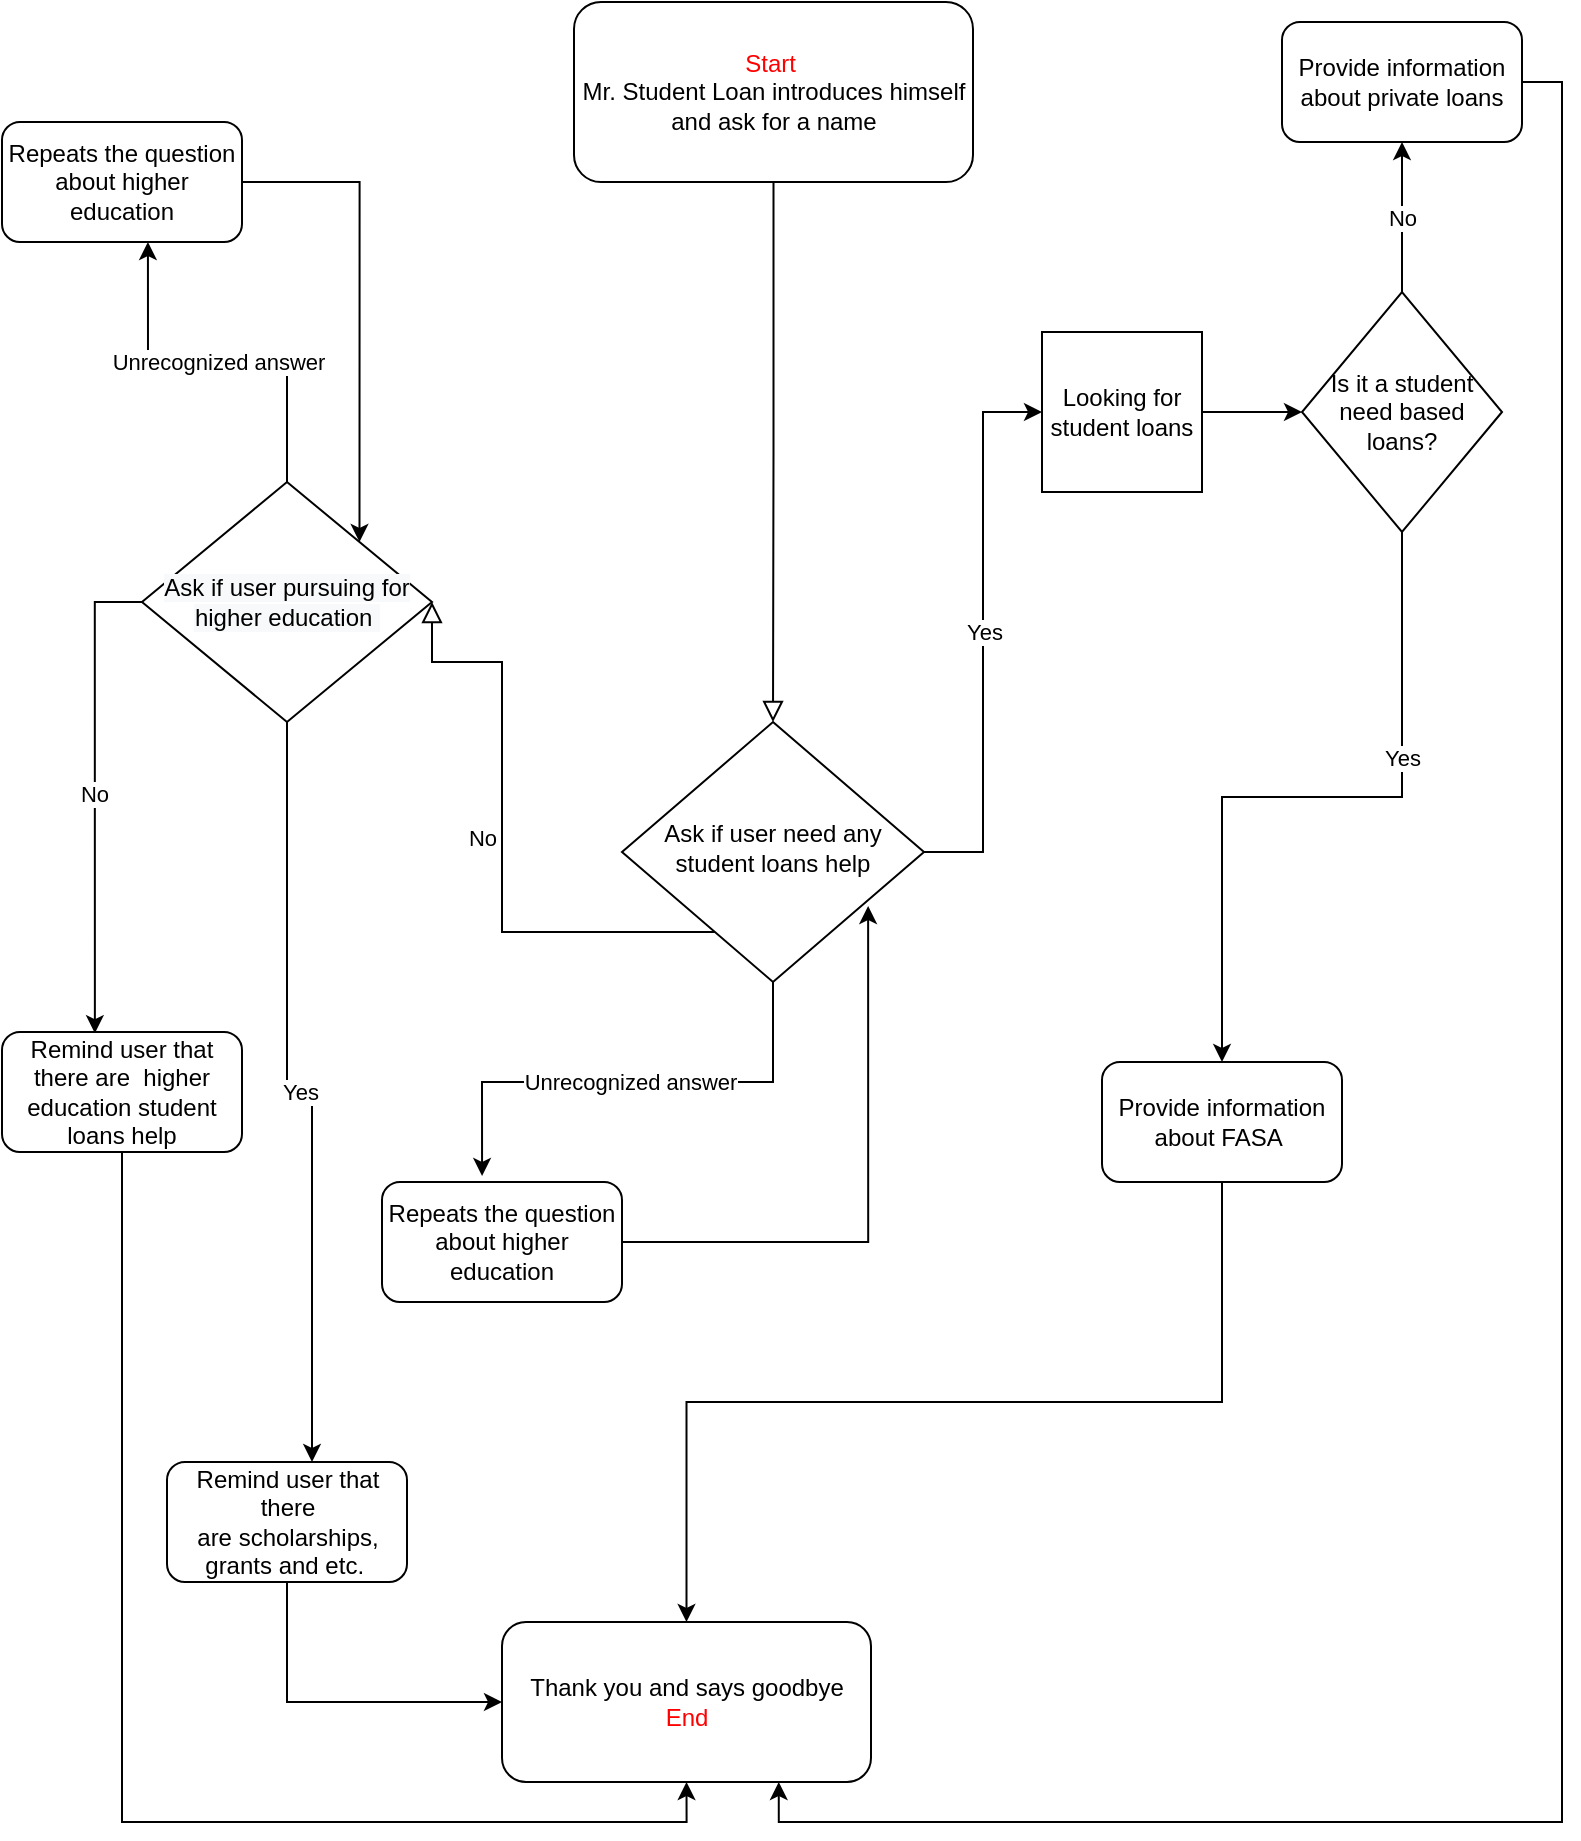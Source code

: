 <mxfile version="13.9.2" type="github">
  <diagram id="C5RBs43oDa-KdzZeNtuy" name="Page-1">
    <mxGraphModel dx="1422" dy="794" grid="1" gridSize="10" guides="1" tooltips="1" connect="1" arrows="1" fold="1" page="1" pageScale="1" pageWidth="827" pageHeight="1169" math="0" shadow="0">
      <root>
        <mxCell id="WIyWlLk6GJQsqaUBKTNV-0" />
        <mxCell id="WIyWlLk6GJQsqaUBKTNV-1" parent="WIyWlLk6GJQsqaUBKTNV-0" />
        <mxCell id="WIyWlLk6GJQsqaUBKTNV-2" value="" style="rounded=0;html=1;jettySize=auto;orthogonalLoop=1;fontSize=11;endArrow=block;endFill=0;endSize=8;strokeWidth=1;shadow=0;labelBackgroundColor=none;edgeStyle=orthogonalEdgeStyle;" parent="WIyWlLk6GJQsqaUBKTNV-1" source="WIyWlLk6GJQsqaUBKTNV-3" target="WIyWlLk6GJQsqaUBKTNV-6" edge="1">
          <mxGeometry relative="1" as="geometry" />
        </mxCell>
        <mxCell id="WIyWlLk6GJQsqaUBKTNV-3" value="&lt;font color=&quot;#ff0000&quot;&gt;Start&amp;nbsp;&lt;/font&gt;&lt;br&gt;Mr. Student Loan introduces himself and ask for a name" style="rounded=1;whiteSpace=wrap;html=1;fontSize=12;glass=0;strokeWidth=1;shadow=0;" parent="WIyWlLk6GJQsqaUBKTNV-1" vertex="1">
          <mxGeometry x="306" y="10" width="199.5" height="90" as="geometry" />
        </mxCell>
        <mxCell id="WIyWlLk6GJQsqaUBKTNV-5" value="No" style="edgeStyle=orthogonalEdgeStyle;rounded=0;html=1;jettySize=auto;orthogonalLoop=1;fontSize=11;endArrow=block;endFill=0;endSize=8;strokeWidth=1;shadow=0;labelBackgroundColor=none;entryX=1;entryY=0.5;entryDx=0;entryDy=0;" parent="WIyWlLk6GJQsqaUBKTNV-1" source="WIyWlLk6GJQsqaUBKTNV-6" target="JkmT8C8Sfc3wVypoCQVl-8" edge="1">
          <mxGeometry y="10" relative="1" as="geometry">
            <mxPoint as="offset" />
            <mxPoint x="270" y="215" as="targetPoint" />
            <Array as="points">
              <mxPoint x="270" y="475" />
              <mxPoint x="270" y="340" />
            </Array>
          </mxGeometry>
        </mxCell>
        <mxCell id="pnwmiyssmjZgOw4-ePIm-2" value="Yes" style="edgeStyle=orthogonalEdgeStyle;rounded=0;orthogonalLoop=1;jettySize=auto;html=1;exitX=1;exitY=0.5;exitDx=0;exitDy=0;entryX=0;entryY=0.5;entryDx=0;entryDy=0;" parent="WIyWlLk6GJQsqaUBKTNV-1" source="WIyWlLk6GJQsqaUBKTNV-6" target="pnwmiyssmjZgOw4-ePIm-1" edge="1">
          <mxGeometry relative="1" as="geometry" />
        </mxCell>
        <mxCell id="AYAmGEllxwXw4ViknKPR-1" value="&#xa;&#xa;&lt;span style=&quot;color: rgb(0, 0, 0); font-family: helvetica; font-size: 11px; font-style: normal; font-weight: 400; letter-spacing: normal; text-align: center; text-indent: 0px; text-transform: none; word-spacing: 0px; background-color: rgb(255, 255, 255); display: inline; float: none;&quot;&gt;Unrecognized answer&lt;/span&gt;&#xa;&#xa;" style="edgeStyle=orthogonalEdgeStyle;rounded=0;orthogonalLoop=1;jettySize=auto;html=1;exitX=0.5;exitY=1;exitDx=0;exitDy=0;entryX=0.417;entryY=-0.05;entryDx=0;entryDy=0;entryPerimeter=0;" edge="1" parent="WIyWlLk6GJQsqaUBKTNV-1" source="WIyWlLk6GJQsqaUBKTNV-6" target="pnwmiyssmjZgOw4-ePIm-15">
          <mxGeometry relative="1" as="geometry" />
        </mxCell>
        <mxCell id="WIyWlLk6GJQsqaUBKTNV-6" value="Ask if user need any student loans help" style="rhombus;whiteSpace=wrap;html=1;shadow=0;fontFamily=Helvetica;fontSize=12;align=center;strokeWidth=1;spacing=6;spacingTop=-4;" parent="WIyWlLk6GJQsqaUBKTNV-1" vertex="1">
          <mxGeometry x="330" y="370" width="151" height="130" as="geometry" />
        </mxCell>
        <mxCell id="JkmT8C8Sfc3wVypoCQVl-1" value="Thank you and says goodbye&lt;br&gt;&lt;font color=&quot;#ff0000&quot;&gt;End&lt;/font&gt;" style="rounded=1;whiteSpace=wrap;html=1;" parent="WIyWlLk6GJQsqaUBKTNV-1" vertex="1">
          <mxGeometry x="270" y="820" width="184.5" height="80" as="geometry" />
        </mxCell>
        <mxCell id="JkmT8C8Sfc3wVypoCQVl-19" style="edgeStyle=orthogonalEdgeStyle;rounded=0;orthogonalLoop=1;jettySize=auto;html=1;exitX=0.5;exitY=1;exitDx=0;exitDy=0;entryX=0.5;entryY=1;entryDx=0;entryDy=0;" parent="WIyWlLk6GJQsqaUBKTNV-1" source="JkmT8C8Sfc3wVypoCQVl-2" target="JkmT8C8Sfc3wVypoCQVl-1" edge="1">
          <mxGeometry relative="1" as="geometry" />
        </mxCell>
        <mxCell id="JkmT8C8Sfc3wVypoCQVl-2" value="Remind user that there are&amp;nbsp; higher education student loans help" style="rounded=1;whiteSpace=wrap;html=1;" parent="WIyWlLk6GJQsqaUBKTNV-1" vertex="1">
          <mxGeometry x="20" y="525" width="120" height="60" as="geometry" />
        </mxCell>
        <mxCell id="JkmT8C8Sfc3wVypoCQVl-13" value="Unrecognized answer" style="edgeStyle=orthogonalEdgeStyle;rounded=0;orthogonalLoop=1;jettySize=auto;html=1;exitX=0.5;exitY=0;exitDx=0;exitDy=0;entryX=0.608;entryY=1;entryDx=0;entryDy=0;entryPerimeter=0;" parent="WIyWlLk6GJQsqaUBKTNV-1" source="JkmT8C8Sfc3wVypoCQVl-8" target="JkmT8C8Sfc3wVypoCQVl-12" edge="1">
          <mxGeometry relative="1" as="geometry" />
        </mxCell>
        <mxCell id="JkmT8C8Sfc3wVypoCQVl-17" value="No" style="edgeStyle=orthogonalEdgeStyle;rounded=0;orthogonalLoop=1;jettySize=auto;html=1;exitX=0;exitY=0.5;exitDx=0;exitDy=0;entryX=0.387;entryY=0.01;entryDx=0;entryDy=0;entryPerimeter=0;" parent="WIyWlLk6GJQsqaUBKTNV-1" source="JkmT8C8Sfc3wVypoCQVl-8" target="JkmT8C8Sfc3wVypoCQVl-2" edge="1">
          <mxGeometry relative="1" as="geometry" />
        </mxCell>
        <mxCell id="AYAmGEllxwXw4ViknKPR-5" value="Yes" style="edgeStyle=orthogonalEdgeStyle;rounded=0;orthogonalLoop=1;jettySize=auto;html=1;exitX=0.5;exitY=1;exitDx=0;exitDy=0;" edge="1" parent="WIyWlLk6GJQsqaUBKTNV-1" source="JkmT8C8Sfc3wVypoCQVl-8" target="AYAmGEllxwXw4ViknKPR-4">
          <mxGeometry relative="1" as="geometry">
            <Array as="points">
              <mxPoint x="163" y="555" />
              <mxPoint x="175" y="555" />
            </Array>
          </mxGeometry>
        </mxCell>
        <mxCell id="JkmT8C8Sfc3wVypoCQVl-8" value="&#xa;&#xa;&lt;span style=&quot;color: rgb(0, 0, 0); font-family: helvetica; font-size: 12px; font-style: normal; font-weight: 400; letter-spacing: normal; text-align: center; text-indent: 0px; text-transform: none; word-spacing: 0px; background-color: rgb(248, 249, 250); display: inline; float: none;&quot;&gt;Ask if user pursuing for higher education&amp;nbsp;&lt;/span&gt;&#xa;&#xa;" style="rhombus;whiteSpace=wrap;html=1;" parent="WIyWlLk6GJQsqaUBKTNV-1" vertex="1">
          <mxGeometry x="90" y="250" width="145" height="120" as="geometry" />
        </mxCell>
        <mxCell id="AYAmGEllxwXw4ViknKPR-7" style="edgeStyle=orthogonalEdgeStyle;rounded=0;orthogonalLoop=1;jettySize=auto;html=1;exitX=1;exitY=0.5;exitDx=0;exitDy=0;entryX=1;entryY=0;entryDx=0;entryDy=0;" edge="1" parent="WIyWlLk6GJQsqaUBKTNV-1" source="JkmT8C8Sfc3wVypoCQVl-12" target="JkmT8C8Sfc3wVypoCQVl-8">
          <mxGeometry relative="1" as="geometry" />
        </mxCell>
        <mxCell id="JkmT8C8Sfc3wVypoCQVl-12" value="Repeats the question about higher education" style="rounded=1;whiteSpace=wrap;html=1;" parent="WIyWlLk6GJQsqaUBKTNV-1" vertex="1">
          <mxGeometry x="20" y="70" width="120" height="60" as="geometry" />
        </mxCell>
        <mxCell id="pnwmiyssmjZgOw4-ePIm-9" style="edgeStyle=orthogonalEdgeStyle;rounded=0;orthogonalLoop=1;jettySize=auto;html=1;exitX=1;exitY=0.5;exitDx=0;exitDy=0;entryX=0.75;entryY=1;entryDx=0;entryDy=0;" parent="WIyWlLk6GJQsqaUBKTNV-1" source="pnwmiyssmjZgOw4-ePIm-0" target="JkmT8C8Sfc3wVypoCQVl-1" edge="1">
          <mxGeometry relative="1" as="geometry" />
        </mxCell>
        <mxCell id="pnwmiyssmjZgOw4-ePIm-0" value="Provide information about private loans" style="rounded=1;whiteSpace=wrap;html=1;" parent="WIyWlLk6GJQsqaUBKTNV-1" vertex="1">
          <mxGeometry x="660" y="20" width="120" height="60" as="geometry" />
        </mxCell>
        <mxCell id="pnwmiyssmjZgOw4-ePIm-4" style="edgeStyle=orthogonalEdgeStyle;rounded=0;orthogonalLoop=1;jettySize=auto;html=1;exitX=1;exitY=0.5;exitDx=0;exitDy=0;entryX=0.5;entryY=1;entryDx=0;entryDy=0;" parent="WIyWlLk6GJQsqaUBKTNV-1" source="pnwmiyssmjZgOw4-ePIm-1" target="pnwmiyssmjZgOw4-ePIm-3" edge="1">
          <mxGeometry relative="1" as="geometry" />
        </mxCell>
        <mxCell id="pnwmiyssmjZgOw4-ePIm-1" value="Looking for student loans" style="whiteSpace=wrap;html=1;aspect=fixed;" parent="WIyWlLk6GJQsqaUBKTNV-1" vertex="1">
          <mxGeometry x="540" y="175" width="80" height="80" as="geometry" />
        </mxCell>
        <mxCell id="pnwmiyssmjZgOw4-ePIm-8" value="No" style="edgeStyle=orthogonalEdgeStyle;rounded=0;orthogonalLoop=1;jettySize=auto;html=1;exitX=0;exitY=0.5;exitDx=0;exitDy=0;entryX=0.5;entryY=1;entryDx=0;entryDy=0;" parent="WIyWlLk6GJQsqaUBKTNV-1" source="pnwmiyssmjZgOw4-ePIm-3" target="pnwmiyssmjZgOw4-ePIm-0" edge="1">
          <mxGeometry relative="1" as="geometry" />
        </mxCell>
        <mxCell id="pnwmiyssmjZgOw4-ePIm-12" style="edgeStyle=orthogonalEdgeStyle;rounded=0;orthogonalLoop=1;jettySize=auto;html=1;exitX=1;exitY=0.5;exitDx=0;exitDy=0;entryX=0.5;entryY=0;entryDx=0;entryDy=0;" parent="WIyWlLk6GJQsqaUBKTNV-1" source="pnwmiyssmjZgOw4-ePIm-3" target="pnwmiyssmjZgOw4-ePIm-10" edge="1">
          <mxGeometry relative="1" as="geometry" />
        </mxCell>
        <mxCell id="pnwmiyssmjZgOw4-ePIm-14" value="Yes" style="edgeLabel;html=1;align=center;verticalAlign=middle;resizable=0;points=[];" parent="pnwmiyssmjZgOw4-ePIm-12" vertex="1" connectable="0">
          <mxGeometry x="-0.363" relative="1" as="geometry">
            <mxPoint as="offset" />
          </mxGeometry>
        </mxCell>
        <mxCell id="pnwmiyssmjZgOw4-ePIm-3" value="Is it a student need based loans?" style="rhombus;whiteSpace=wrap;html=1;direction=south;" parent="WIyWlLk6GJQsqaUBKTNV-1" vertex="1">
          <mxGeometry x="670" y="155" width="100" height="120" as="geometry" />
        </mxCell>
        <mxCell id="pnwmiyssmjZgOw4-ePIm-13" style="edgeStyle=orthogonalEdgeStyle;rounded=0;orthogonalLoop=1;jettySize=auto;html=1;exitX=0.5;exitY=1;exitDx=0;exitDy=0;" parent="WIyWlLk6GJQsqaUBKTNV-1" source="pnwmiyssmjZgOw4-ePIm-10" target="JkmT8C8Sfc3wVypoCQVl-1" edge="1">
          <mxGeometry relative="1" as="geometry" />
        </mxCell>
        <mxCell id="pnwmiyssmjZgOw4-ePIm-10" value="&lt;span&gt;Provide information about FASA&amp;nbsp;&lt;/span&gt;" style="rounded=1;whiteSpace=wrap;html=1;" parent="WIyWlLk6GJQsqaUBKTNV-1" vertex="1">
          <mxGeometry x="570" y="540" width="120" height="60" as="geometry" />
        </mxCell>
        <mxCell id="AYAmGEllxwXw4ViknKPR-0" style="edgeStyle=orthogonalEdgeStyle;rounded=0;orthogonalLoop=1;jettySize=auto;html=1;exitX=1;exitY=0.5;exitDx=0;exitDy=0;entryX=0.815;entryY=0.708;entryDx=0;entryDy=0;entryPerimeter=0;" edge="1" parent="WIyWlLk6GJQsqaUBKTNV-1" source="pnwmiyssmjZgOw4-ePIm-15" target="WIyWlLk6GJQsqaUBKTNV-6">
          <mxGeometry relative="1" as="geometry" />
        </mxCell>
        <mxCell id="pnwmiyssmjZgOw4-ePIm-15" value="Repeats the question about higher education" style="rounded=1;whiteSpace=wrap;html=1;" parent="WIyWlLk6GJQsqaUBKTNV-1" vertex="1">
          <mxGeometry x="210" y="600" width="120" height="60" as="geometry" />
        </mxCell>
        <mxCell id="AYAmGEllxwXw4ViknKPR-6" style="edgeStyle=orthogonalEdgeStyle;rounded=0;orthogonalLoop=1;jettySize=auto;html=1;exitX=0.5;exitY=1;exitDx=0;exitDy=0;entryX=0;entryY=0.5;entryDx=0;entryDy=0;" edge="1" parent="WIyWlLk6GJQsqaUBKTNV-1" source="AYAmGEllxwXw4ViknKPR-4" target="JkmT8C8Sfc3wVypoCQVl-1">
          <mxGeometry relative="1" as="geometry" />
        </mxCell>
        <mxCell id="AYAmGEllxwXw4ViknKPR-4" value="Remind user that there are&amp;nbsp;scholarships, grants and etc.&amp;nbsp;" style="rounded=1;whiteSpace=wrap;html=1;" vertex="1" parent="WIyWlLk6GJQsqaUBKTNV-1">
          <mxGeometry x="102.5" y="740" width="120" height="60" as="geometry" />
        </mxCell>
      </root>
    </mxGraphModel>
  </diagram>
</mxfile>
